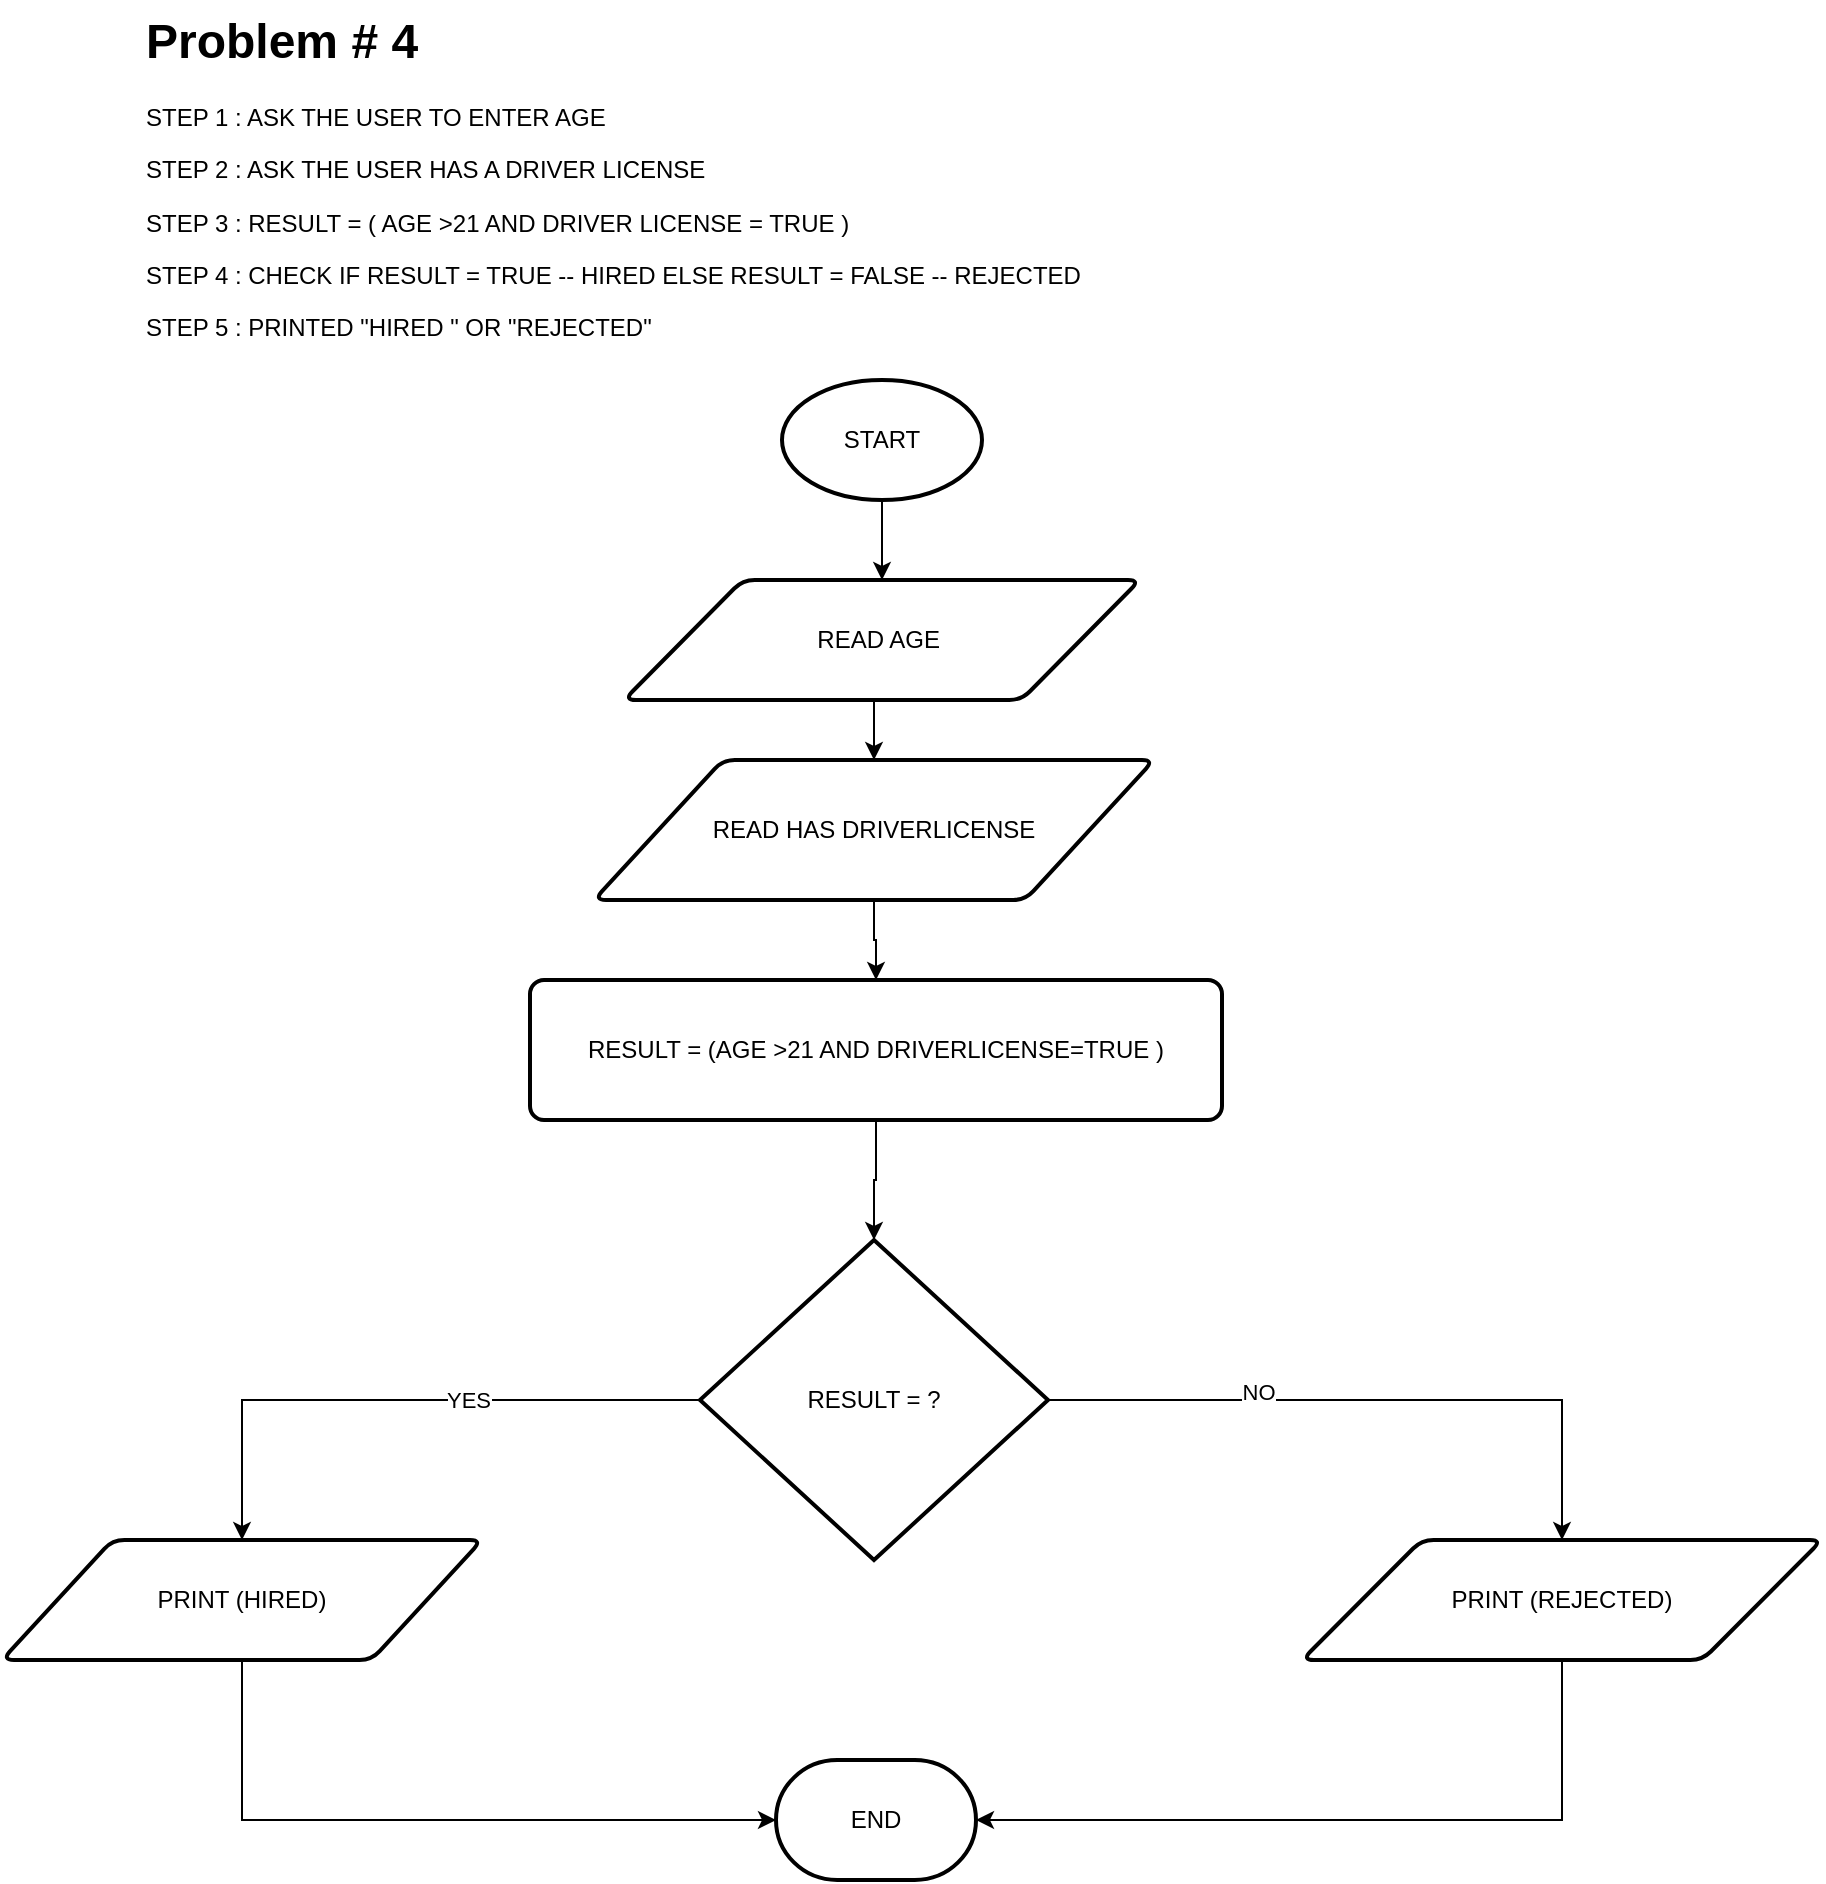 <mxfile version="25.0.3">
  <diagram id="C5RBs43oDa-KdzZeNtuy" name="Page-1">
    <mxGraphModel dx="1810" dy="390" grid="1" gridSize="10" guides="1" tooltips="1" connect="1" arrows="1" fold="1" page="1" pageScale="1" pageWidth="827" pageHeight="1169" math="0" shadow="0">
      <root>
        <mxCell id="WIyWlLk6GJQsqaUBKTNV-0" />
        <mxCell id="WIyWlLk6GJQsqaUBKTNV-1" parent="WIyWlLk6GJQsqaUBKTNV-0" />
        <mxCell id="wvXP1zJoyvh084g_56NX-0" value="&lt;h1 style=&quot;margin-top: 0px;&quot;&gt;Problem # 4&lt;/h1&gt;&lt;p&gt;STEP 1 : ASK THE USER TO ENTER AGE&amp;nbsp;&lt;/p&gt;&lt;p&gt;STEP 2 : ASK THE USER HAS A DRIVER LICENSE&lt;/p&gt;&lt;p&gt;STEP 3 : RESULT = ( AGE &amp;gt;21 AND DRIVER LICENSE = TRUE )&lt;/p&gt;&lt;p&gt;STEP 4 : CHECK IF RESULT = TRUE -- HIRED ELSE RESULT = FALSE -- REJECTED&lt;/p&gt;&lt;p&gt;STEP 5 : PRINTED &quot;HIRED &quot; OR &quot;REJECTED&quot;&amp;nbsp;&lt;/p&gt;" style="text;html=1;whiteSpace=wrap;overflow=hidden;rounded=0;" vertex="1" parent="WIyWlLk6GJQsqaUBKTNV-1">
          <mxGeometry x="40" y="30" width="780" height="190" as="geometry" />
        </mxCell>
        <mxCell id="wvXP1zJoyvh084g_56NX-1" style="edgeStyle=orthogonalEdgeStyle;rounded=0;orthogonalLoop=1;jettySize=auto;html=1;exitX=0.5;exitY=1;exitDx=0;exitDy=0;exitPerimeter=0;entryX=0.5;entryY=0;entryDx=0;entryDy=0;" edge="1" parent="WIyWlLk6GJQsqaUBKTNV-1" source="wvXP1zJoyvh084g_56NX-2" target="wvXP1zJoyvh084g_56NX-4">
          <mxGeometry relative="1" as="geometry" />
        </mxCell>
        <mxCell id="wvXP1zJoyvh084g_56NX-2" value="START" style="strokeWidth=2;html=1;shape=mxgraph.flowchart.start_1;whiteSpace=wrap;" vertex="1" parent="WIyWlLk6GJQsqaUBKTNV-1">
          <mxGeometry x="360" y="220" width="100" height="60" as="geometry" />
        </mxCell>
        <mxCell id="wvXP1zJoyvh084g_56NX-3" style="edgeStyle=orthogonalEdgeStyle;rounded=0;orthogonalLoop=1;jettySize=auto;html=1;exitX=0.5;exitY=1;exitDx=0;exitDy=0;entryX=0.5;entryY=0;entryDx=0;entryDy=0;" edge="1" parent="WIyWlLk6GJQsqaUBKTNV-1" source="wvXP1zJoyvh084g_56NX-4" target="wvXP1zJoyvh084g_56NX-6">
          <mxGeometry relative="1" as="geometry" />
        </mxCell>
        <mxCell id="wvXP1zJoyvh084g_56NX-4" value="READ AGE&amp;nbsp;" style="shape=parallelogram;html=1;strokeWidth=2;perimeter=parallelogramPerimeter;whiteSpace=wrap;rounded=1;arcSize=12;size=0.23;" vertex="1" parent="WIyWlLk6GJQsqaUBKTNV-1">
          <mxGeometry x="281" y="320" width="258" height="60" as="geometry" />
        </mxCell>
        <mxCell id="wvXP1zJoyvh084g_56NX-5" style="edgeStyle=orthogonalEdgeStyle;rounded=0;orthogonalLoop=1;jettySize=auto;html=1;exitX=0.5;exitY=1;exitDx=0;exitDy=0;entryX=0.5;entryY=0;entryDx=0;entryDy=0;" edge="1" parent="WIyWlLk6GJQsqaUBKTNV-1" source="wvXP1zJoyvh084g_56NX-6" target="wvXP1zJoyvh084g_56NX-7">
          <mxGeometry relative="1" as="geometry" />
        </mxCell>
        <mxCell id="wvXP1zJoyvh084g_56NX-6" value="READ HAS DRIVERLICENSE" style="shape=parallelogram;html=1;strokeWidth=2;perimeter=parallelogramPerimeter;whiteSpace=wrap;rounded=1;arcSize=12;size=0.23;" vertex="1" parent="WIyWlLk6GJQsqaUBKTNV-1">
          <mxGeometry x="266" y="410" width="280" height="70" as="geometry" />
        </mxCell>
        <mxCell id="wvXP1zJoyvh084g_56NX-7" value="RESULT = (AGE &amp;gt;21 AND DRIVERLICENSE=TRUE )" style="rounded=1;whiteSpace=wrap;html=1;absoluteArcSize=1;arcSize=14;strokeWidth=2;" vertex="1" parent="WIyWlLk6GJQsqaUBKTNV-1">
          <mxGeometry x="234" y="520" width="346" height="70" as="geometry" />
        </mxCell>
        <mxCell id="wvXP1zJoyvh084g_56NX-8" style="edgeStyle=orthogonalEdgeStyle;rounded=0;orthogonalLoop=1;jettySize=auto;html=1;exitX=1;exitY=0.5;exitDx=0;exitDy=0;exitPerimeter=0;entryX=0.5;entryY=0;entryDx=0;entryDy=0;" edge="1" parent="WIyWlLk6GJQsqaUBKTNV-1" source="wvXP1zJoyvh084g_56NX-12" target="wvXP1zJoyvh084g_56NX-14">
          <mxGeometry relative="1" as="geometry" />
        </mxCell>
        <mxCell id="wvXP1zJoyvh084g_56NX-9" value="NO" style="edgeLabel;html=1;align=center;verticalAlign=middle;resizable=0;points=[];" vertex="1" connectable="0" parent="wvXP1zJoyvh084g_56NX-8">
          <mxGeometry x="-0.361" y="4" relative="1" as="geometry">
            <mxPoint as="offset" />
          </mxGeometry>
        </mxCell>
        <mxCell id="wvXP1zJoyvh084g_56NX-10" style="edgeStyle=orthogonalEdgeStyle;rounded=0;orthogonalLoop=1;jettySize=auto;html=1;exitX=0;exitY=0.5;exitDx=0;exitDy=0;exitPerimeter=0;entryX=0.5;entryY=0;entryDx=0;entryDy=0;" edge="1" parent="WIyWlLk6GJQsqaUBKTNV-1" source="wvXP1zJoyvh084g_56NX-12" target="wvXP1zJoyvh084g_56NX-13">
          <mxGeometry relative="1" as="geometry" />
        </mxCell>
        <mxCell id="wvXP1zJoyvh084g_56NX-11" value="YES" style="edgeLabel;html=1;align=center;verticalAlign=middle;resizable=0;points=[];" vertex="1" connectable="0" parent="wvXP1zJoyvh084g_56NX-10">
          <mxGeometry x="-0.225" relative="1" as="geometry">
            <mxPoint as="offset" />
          </mxGeometry>
        </mxCell>
        <mxCell id="wvXP1zJoyvh084g_56NX-12" value="RESULT = ?" style="strokeWidth=2;html=1;shape=mxgraph.flowchart.decision;whiteSpace=wrap;" vertex="1" parent="WIyWlLk6GJQsqaUBKTNV-1">
          <mxGeometry x="319" y="650" width="174" height="160" as="geometry" />
        </mxCell>
        <mxCell id="wvXP1zJoyvh084g_56NX-13" value="PRINT (HIRED)" style="shape=parallelogram;html=1;strokeWidth=2;perimeter=parallelogramPerimeter;whiteSpace=wrap;rounded=1;arcSize=12;size=0.23;" vertex="1" parent="WIyWlLk6GJQsqaUBKTNV-1">
          <mxGeometry x="-30" y="800" width="240" height="60" as="geometry" />
        </mxCell>
        <mxCell id="wvXP1zJoyvh084g_56NX-14" value="PRINT (REJECTED)" style="shape=parallelogram;html=1;strokeWidth=2;perimeter=parallelogramPerimeter;whiteSpace=wrap;rounded=1;arcSize=12;size=0.23;" vertex="1" parent="WIyWlLk6GJQsqaUBKTNV-1">
          <mxGeometry x="620" y="800" width="260" height="60" as="geometry" />
        </mxCell>
        <mxCell id="wvXP1zJoyvh084g_56NX-15" value="END" style="strokeWidth=2;html=1;shape=mxgraph.flowchart.terminator;whiteSpace=wrap;" vertex="1" parent="WIyWlLk6GJQsqaUBKTNV-1">
          <mxGeometry x="357" y="910" width="100" height="60" as="geometry" />
        </mxCell>
        <mxCell id="wvXP1zJoyvh084g_56NX-16" style="edgeStyle=orthogonalEdgeStyle;rounded=0;orthogonalLoop=1;jettySize=auto;html=1;exitX=0.5;exitY=1;exitDx=0;exitDy=0;entryX=0;entryY=0.5;entryDx=0;entryDy=0;entryPerimeter=0;" edge="1" parent="WIyWlLk6GJQsqaUBKTNV-1" source="wvXP1zJoyvh084g_56NX-13" target="wvXP1zJoyvh084g_56NX-15">
          <mxGeometry relative="1" as="geometry" />
        </mxCell>
        <mxCell id="wvXP1zJoyvh084g_56NX-17" style="edgeStyle=orthogonalEdgeStyle;rounded=0;orthogonalLoop=1;jettySize=auto;html=1;exitX=0.5;exitY=1;exitDx=0;exitDy=0;entryX=1;entryY=0.5;entryDx=0;entryDy=0;entryPerimeter=0;" edge="1" parent="WIyWlLk6GJQsqaUBKTNV-1" source="wvXP1zJoyvh084g_56NX-14" target="wvXP1zJoyvh084g_56NX-15">
          <mxGeometry relative="1" as="geometry" />
        </mxCell>
        <mxCell id="wvXP1zJoyvh084g_56NX-18" style="edgeStyle=orthogonalEdgeStyle;rounded=0;orthogonalLoop=1;jettySize=auto;html=1;exitX=0.5;exitY=1;exitDx=0;exitDy=0;entryX=0.5;entryY=0;entryDx=0;entryDy=0;entryPerimeter=0;" edge="1" parent="WIyWlLk6GJQsqaUBKTNV-1" source="wvXP1zJoyvh084g_56NX-7" target="wvXP1zJoyvh084g_56NX-12">
          <mxGeometry relative="1" as="geometry" />
        </mxCell>
      </root>
    </mxGraphModel>
  </diagram>
</mxfile>
